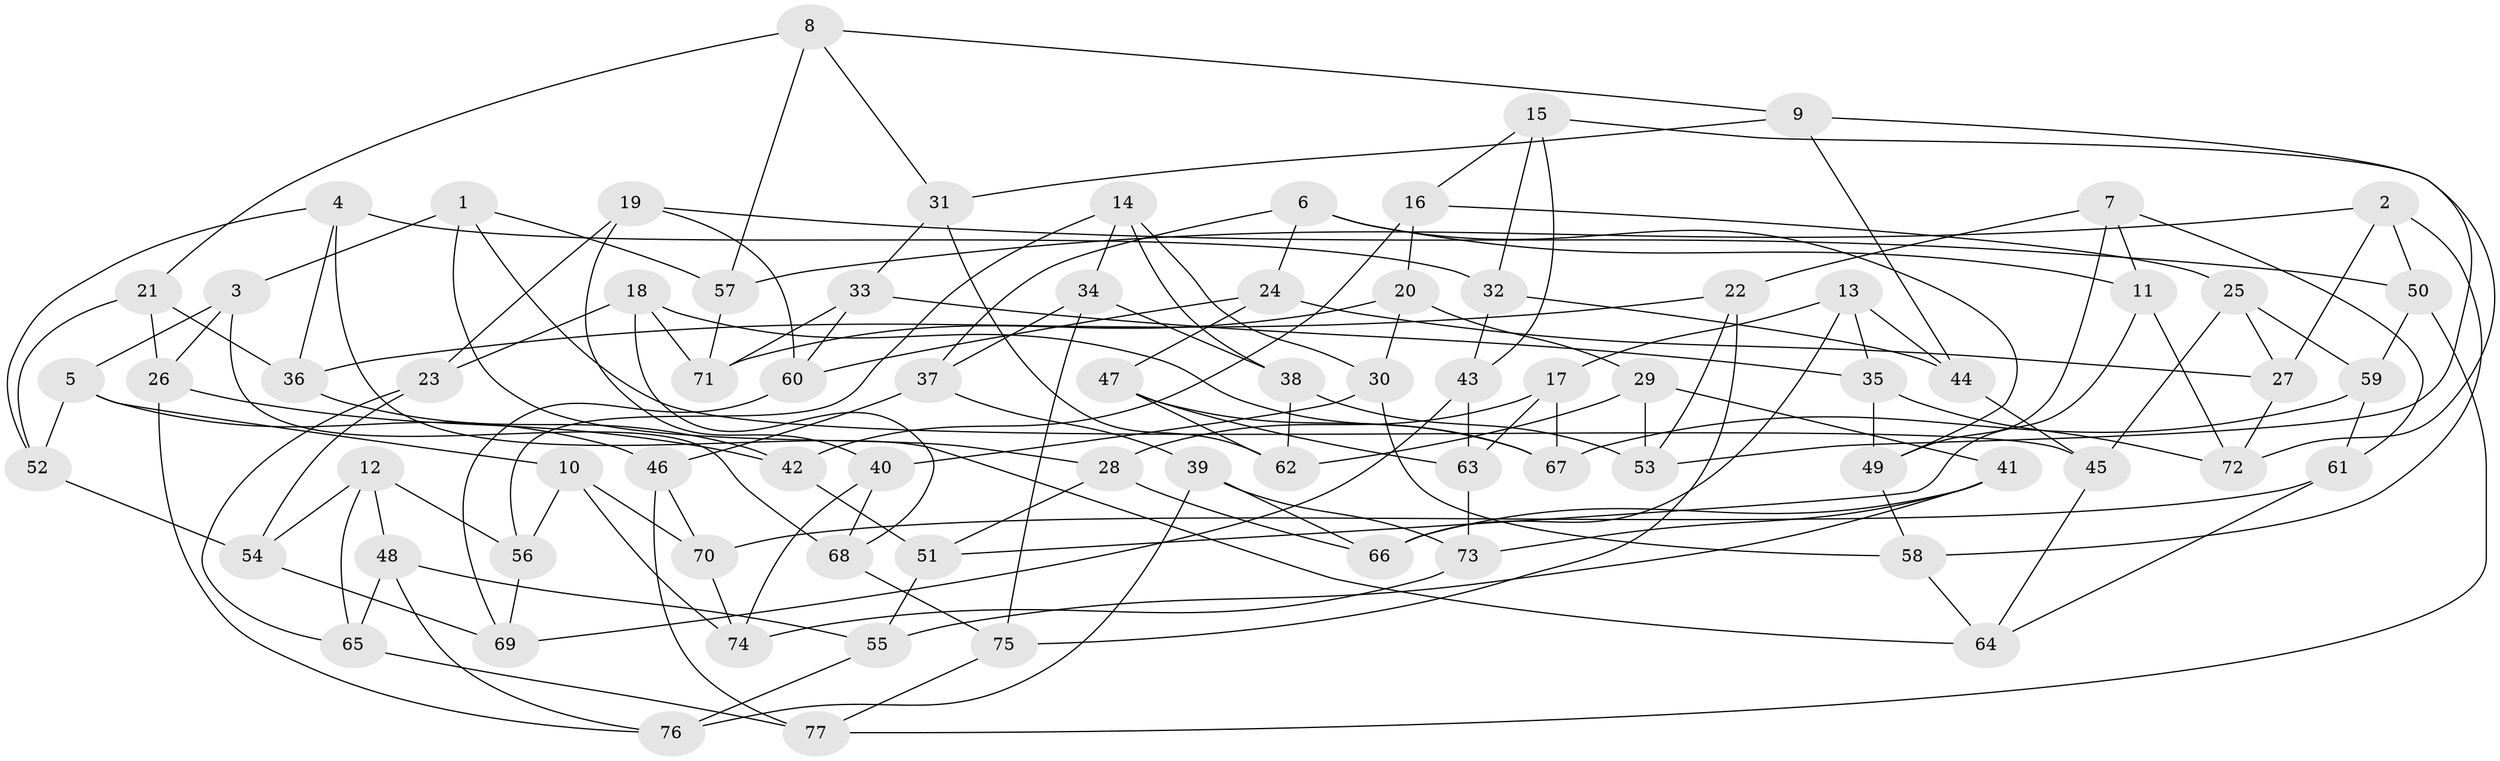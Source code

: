 // Generated by graph-tools (version 1.1) at 2025/57/03/09/25 04:57:26]
// undirected, 77 vertices, 154 edges
graph export_dot {
graph [start="1"]
  node [color=gray90,style=filled];
  1;
  2;
  3;
  4;
  5;
  6;
  7;
  8;
  9;
  10;
  11;
  12;
  13;
  14;
  15;
  16;
  17;
  18;
  19;
  20;
  21;
  22;
  23;
  24;
  25;
  26;
  27;
  28;
  29;
  30;
  31;
  32;
  33;
  34;
  35;
  36;
  37;
  38;
  39;
  40;
  41;
  42;
  43;
  44;
  45;
  46;
  47;
  48;
  49;
  50;
  51;
  52;
  53;
  54;
  55;
  56;
  57;
  58;
  59;
  60;
  61;
  62;
  63;
  64;
  65;
  66;
  67;
  68;
  69;
  70;
  71;
  72;
  73;
  74;
  75;
  76;
  77;
  1 -- 45;
  1 -- 57;
  1 -- 28;
  1 -- 3;
  2 -- 58;
  2 -- 50;
  2 -- 27;
  2 -- 57;
  3 -- 5;
  3 -- 26;
  3 -- 68;
  4 -- 64;
  4 -- 32;
  4 -- 36;
  4 -- 52;
  5 -- 10;
  5 -- 46;
  5 -- 52;
  6 -- 37;
  6 -- 11;
  6 -- 24;
  6 -- 49;
  7 -- 49;
  7 -- 22;
  7 -- 61;
  7 -- 11;
  8 -- 9;
  8 -- 21;
  8 -- 57;
  8 -- 31;
  9 -- 53;
  9 -- 44;
  9 -- 31;
  10 -- 70;
  10 -- 74;
  10 -- 56;
  11 -- 51;
  11 -- 72;
  12 -- 54;
  12 -- 48;
  12 -- 56;
  12 -- 65;
  13 -- 44;
  13 -- 35;
  13 -- 66;
  13 -- 17;
  14 -- 38;
  14 -- 56;
  14 -- 34;
  14 -- 30;
  15 -- 32;
  15 -- 43;
  15 -- 72;
  15 -- 16;
  16 -- 25;
  16 -- 42;
  16 -- 20;
  17 -- 28;
  17 -- 67;
  17 -- 63;
  18 -- 68;
  18 -- 71;
  18 -- 67;
  18 -- 23;
  19 -- 40;
  19 -- 60;
  19 -- 50;
  19 -- 23;
  20 -- 29;
  20 -- 71;
  20 -- 30;
  21 -- 52;
  21 -- 36;
  21 -- 26;
  22 -- 36;
  22 -- 75;
  22 -- 53;
  23 -- 65;
  23 -- 54;
  24 -- 27;
  24 -- 47;
  24 -- 60;
  25 -- 45;
  25 -- 27;
  25 -- 59;
  26 -- 76;
  26 -- 42;
  27 -- 72;
  28 -- 51;
  28 -- 66;
  29 -- 62;
  29 -- 41;
  29 -- 53;
  30 -- 40;
  30 -- 58;
  31 -- 33;
  31 -- 62;
  32 -- 43;
  32 -- 44;
  33 -- 71;
  33 -- 35;
  33 -- 60;
  34 -- 38;
  34 -- 37;
  34 -- 75;
  35 -- 72;
  35 -- 49;
  36 -- 42;
  37 -- 39;
  37 -- 46;
  38 -- 62;
  38 -- 53;
  39 -- 73;
  39 -- 66;
  39 -- 76;
  40 -- 74;
  40 -- 68;
  41 -- 66;
  41 -- 55;
  41 -- 73;
  42 -- 51;
  43 -- 63;
  43 -- 69;
  44 -- 45;
  45 -- 64;
  46 -- 70;
  46 -- 77;
  47 -- 63;
  47 -- 62;
  47 -- 67;
  48 -- 76;
  48 -- 65;
  48 -- 55;
  49 -- 58;
  50 -- 77;
  50 -- 59;
  51 -- 55;
  52 -- 54;
  54 -- 69;
  55 -- 76;
  56 -- 69;
  57 -- 71;
  58 -- 64;
  59 -- 67;
  59 -- 61;
  60 -- 69;
  61 -- 70;
  61 -- 64;
  63 -- 73;
  65 -- 77;
  68 -- 75;
  70 -- 74;
  73 -- 74;
  75 -- 77;
}
